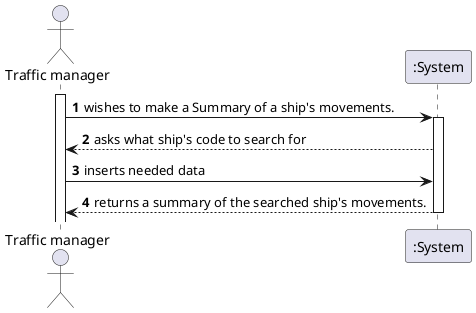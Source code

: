 @startuml
'https://plantuml.com/sequence-diagram

autonumber
actor "Traffic manager" as TM

activate TM
TM-> ":System" : wishes to make a Summary of a ship's movements.
activate ":System"
":System" --> TM : asks what ship's code to search for
TM-> ":System" : inserts needed data
":System" --> TM : returns a summary of the searched ship's movements.

deactivate ":System"

@enduml